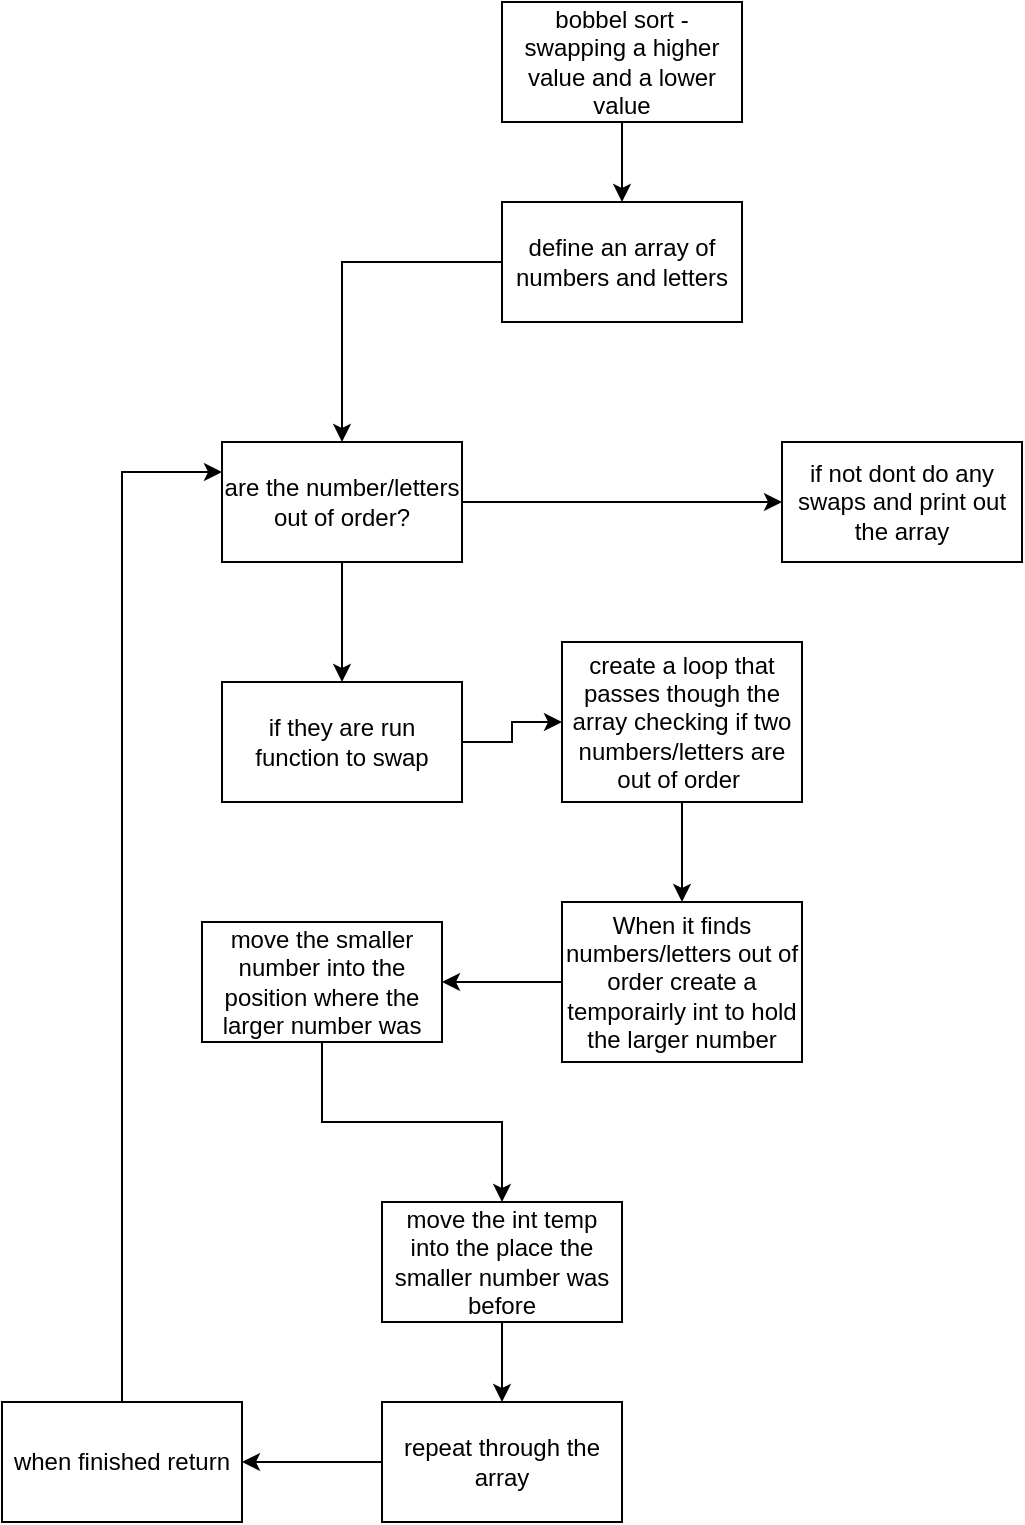 <mxfile version="28.2.8">
  <diagram name="Page-1" id="zcB1-LKTeKiKQ55Jm24D">
    <mxGraphModel dx="976" dy="667" grid="1" gridSize="10" guides="1" tooltips="1" connect="1" arrows="1" fold="1" page="1" pageScale="1" pageWidth="827" pageHeight="1169" math="0" shadow="0">
      <root>
        <mxCell id="0" />
        <mxCell id="1" parent="0" />
        <mxCell id="EvofXIfxwn4W3poBj2-q-5" style="edgeStyle=orthogonalEdgeStyle;rounded=0;orthogonalLoop=1;jettySize=auto;html=1;entryX=0.5;entryY=0;entryDx=0;entryDy=0;" edge="1" parent="1" source="EvofXIfxwn4W3poBj2-q-3" target="EvofXIfxwn4W3poBj2-q-4">
          <mxGeometry relative="1" as="geometry" />
        </mxCell>
        <mxCell id="EvofXIfxwn4W3poBj2-q-3" value="bobbel sort - swapping a higher value and a lower value" style="rounded=0;whiteSpace=wrap;html=1;" vertex="1" parent="1">
          <mxGeometry x="340" y="40" width="120" height="60" as="geometry" />
        </mxCell>
        <mxCell id="EvofXIfxwn4W3poBj2-q-8" style="edgeStyle=orthogonalEdgeStyle;rounded=0;orthogonalLoop=1;jettySize=auto;html=1;entryX=0.5;entryY=0;entryDx=0;entryDy=0;" edge="1" parent="1" source="EvofXIfxwn4W3poBj2-q-4" target="EvofXIfxwn4W3poBj2-q-6">
          <mxGeometry relative="1" as="geometry" />
        </mxCell>
        <mxCell id="EvofXIfxwn4W3poBj2-q-4" value="define an array of numbers and letters" style="rounded=0;whiteSpace=wrap;html=1;" vertex="1" parent="1">
          <mxGeometry x="340" y="140" width="120" height="60" as="geometry" />
        </mxCell>
        <mxCell id="EvofXIfxwn4W3poBj2-q-13" style="edgeStyle=orthogonalEdgeStyle;rounded=0;orthogonalLoop=1;jettySize=auto;html=1;entryX=0.5;entryY=0;entryDx=0;entryDy=0;" edge="1" parent="1" source="EvofXIfxwn4W3poBj2-q-6" target="EvofXIfxwn4W3poBj2-q-12">
          <mxGeometry relative="1" as="geometry" />
        </mxCell>
        <mxCell id="EvofXIfxwn4W3poBj2-q-32" style="edgeStyle=orthogonalEdgeStyle;rounded=0;orthogonalLoop=1;jettySize=auto;html=1;" edge="1" parent="1" source="EvofXIfxwn4W3poBj2-q-6">
          <mxGeometry relative="1" as="geometry">
            <mxPoint x="480" y="290" as="targetPoint" />
          </mxGeometry>
        </mxCell>
        <mxCell id="EvofXIfxwn4W3poBj2-q-6" value="are the number/letters out of order?" style="rounded=0;whiteSpace=wrap;html=1;" vertex="1" parent="1">
          <mxGeometry x="200" y="260" width="120" height="60" as="geometry" />
        </mxCell>
        <mxCell id="EvofXIfxwn4W3poBj2-q-10" value="if not dont do any swaps and print out the array" style="rounded=0;whiteSpace=wrap;html=1;" vertex="1" parent="1">
          <mxGeometry x="480" y="260" width="120" height="60" as="geometry" />
        </mxCell>
        <mxCell id="EvofXIfxwn4W3poBj2-q-15" style="edgeStyle=orthogonalEdgeStyle;rounded=0;orthogonalLoop=1;jettySize=auto;html=1;entryX=0;entryY=0.5;entryDx=0;entryDy=0;" edge="1" parent="1" source="EvofXIfxwn4W3poBj2-q-12" target="EvofXIfxwn4W3poBj2-q-14">
          <mxGeometry relative="1" as="geometry" />
        </mxCell>
        <mxCell id="EvofXIfxwn4W3poBj2-q-12" value="if they are run function to swap" style="rounded=0;whiteSpace=wrap;html=1;" vertex="1" parent="1">
          <mxGeometry x="200" y="380" width="120" height="60" as="geometry" />
        </mxCell>
        <mxCell id="EvofXIfxwn4W3poBj2-q-17" style="edgeStyle=orthogonalEdgeStyle;rounded=0;orthogonalLoop=1;jettySize=auto;html=1;entryX=0.5;entryY=0;entryDx=0;entryDy=0;" edge="1" parent="1" source="EvofXIfxwn4W3poBj2-q-14" target="EvofXIfxwn4W3poBj2-q-16">
          <mxGeometry relative="1" as="geometry" />
        </mxCell>
        <mxCell id="EvofXIfxwn4W3poBj2-q-14" value="create a loop that passes though the array checking if two numbers/letters are out of order&amp;nbsp;" style="rounded=0;whiteSpace=wrap;html=1;" vertex="1" parent="1">
          <mxGeometry x="370" y="360" width="120" height="80" as="geometry" />
        </mxCell>
        <mxCell id="EvofXIfxwn4W3poBj2-q-19" style="edgeStyle=orthogonalEdgeStyle;rounded=0;orthogonalLoop=1;jettySize=auto;html=1;entryX=1;entryY=0.5;entryDx=0;entryDy=0;" edge="1" parent="1" source="EvofXIfxwn4W3poBj2-q-16" target="EvofXIfxwn4W3poBj2-q-18">
          <mxGeometry relative="1" as="geometry" />
        </mxCell>
        <mxCell id="EvofXIfxwn4W3poBj2-q-16" value="When it finds numbers/letters out of order create a temporairly int to hold the larger number" style="rounded=0;whiteSpace=wrap;html=1;" vertex="1" parent="1">
          <mxGeometry x="370" y="490" width="120" height="80" as="geometry" />
        </mxCell>
        <mxCell id="EvofXIfxwn4W3poBj2-q-21" style="edgeStyle=orthogonalEdgeStyle;rounded=0;orthogonalLoop=1;jettySize=auto;html=1;entryX=0.5;entryY=0;entryDx=0;entryDy=0;" edge="1" parent="1" source="EvofXIfxwn4W3poBj2-q-18" target="EvofXIfxwn4W3poBj2-q-20">
          <mxGeometry relative="1" as="geometry" />
        </mxCell>
        <mxCell id="EvofXIfxwn4W3poBj2-q-18" value="move the smaller number into the position where the larger number was" style="rounded=0;whiteSpace=wrap;html=1;" vertex="1" parent="1">
          <mxGeometry x="190" y="500" width="120" height="60" as="geometry" />
        </mxCell>
        <mxCell id="EvofXIfxwn4W3poBj2-q-23" style="edgeStyle=orthogonalEdgeStyle;rounded=0;orthogonalLoop=1;jettySize=auto;html=1;" edge="1" parent="1" source="EvofXIfxwn4W3poBj2-q-20">
          <mxGeometry relative="1" as="geometry">
            <mxPoint x="340" y="740" as="targetPoint" />
          </mxGeometry>
        </mxCell>
        <mxCell id="EvofXIfxwn4W3poBj2-q-20" value="move the int temp into the place the smaller number was before" style="rounded=0;whiteSpace=wrap;html=1;" vertex="1" parent="1">
          <mxGeometry x="280" y="640" width="120" height="60" as="geometry" />
        </mxCell>
        <mxCell id="EvofXIfxwn4W3poBj2-q-30" style="edgeStyle=orthogonalEdgeStyle;rounded=0;orthogonalLoop=1;jettySize=auto;html=1;entryX=1;entryY=0.5;entryDx=0;entryDy=0;" edge="1" parent="1" source="EvofXIfxwn4W3poBj2-q-25" target="EvofXIfxwn4W3poBj2-q-29">
          <mxGeometry relative="1" as="geometry" />
        </mxCell>
        <mxCell id="EvofXIfxwn4W3poBj2-q-25" value="repeat through the array" style="rounded=0;whiteSpace=wrap;html=1;" vertex="1" parent="1">
          <mxGeometry x="280" y="740" width="120" height="60" as="geometry" />
        </mxCell>
        <mxCell id="EvofXIfxwn4W3poBj2-q-31" style="edgeStyle=orthogonalEdgeStyle;rounded=0;orthogonalLoop=1;jettySize=auto;html=1;entryX=0;entryY=0.25;entryDx=0;entryDy=0;" edge="1" parent="1" source="EvofXIfxwn4W3poBj2-q-29" target="EvofXIfxwn4W3poBj2-q-6">
          <mxGeometry relative="1" as="geometry" />
        </mxCell>
        <mxCell id="EvofXIfxwn4W3poBj2-q-29" value="when finished return" style="rounded=0;whiteSpace=wrap;html=1;" vertex="1" parent="1">
          <mxGeometry x="90" y="740" width="120" height="60" as="geometry" />
        </mxCell>
      </root>
    </mxGraphModel>
  </diagram>
</mxfile>

